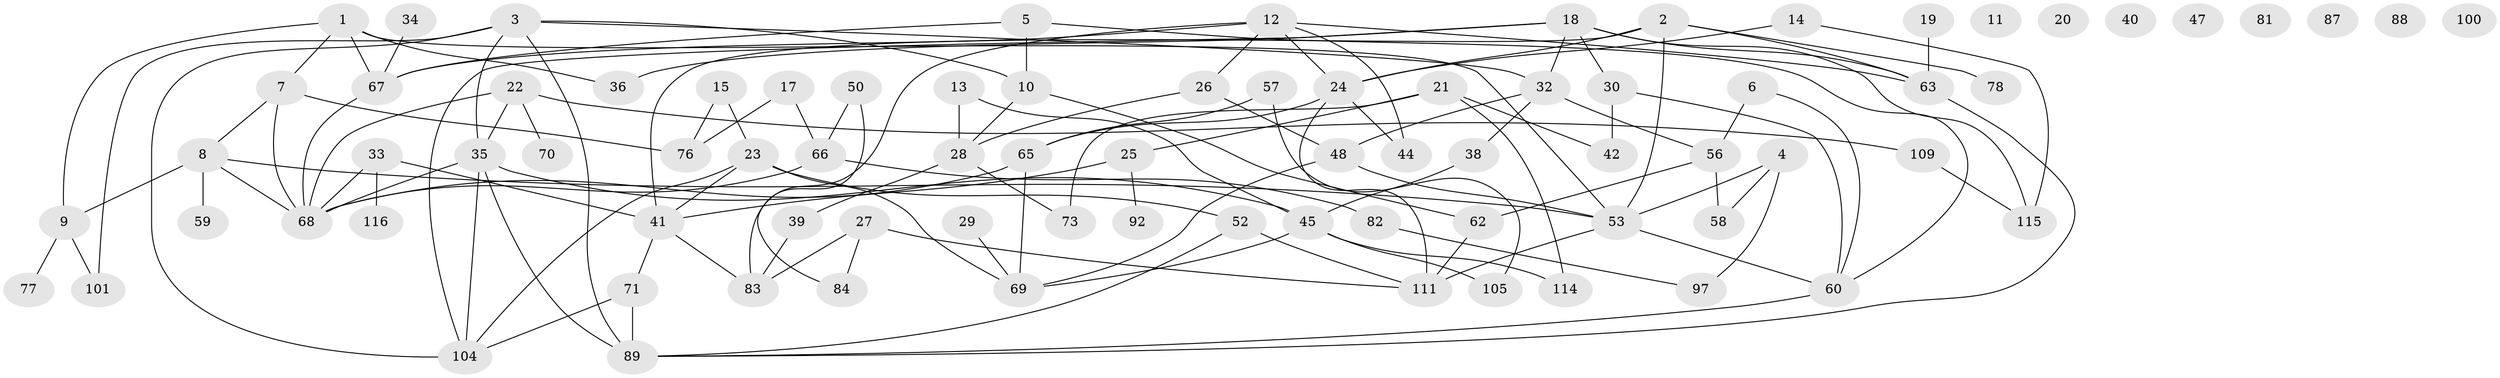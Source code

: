 // original degree distribution, {4: 0.13114754098360656, 5: 0.10655737704918032, 3: 0.26229508196721313, 2: 0.28688524590163933, 0: 0.06557377049180328, 1: 0.10655737704918032, 6: 0.040983606557377046}
// Generated by graph-tools (version 1.1) at 2025/41/03/06/25 10:41:23]
// undirected, 82 vertices, 125 edges
graph export_dot {
graph [start="1"]
  node [color=gray90,style=filled];
  1 [super="+46"];
  2 [super="+61"];
  3 [super="+16"];
  4 [super="+91"];
  5 [super="+96"];
  6;
  7 [super="+74"];
  8;
  9 [super="+106"];
  10 [super="+93"];
  11;
  12 [super="+110"];
  13;
  14;
  15 [super="+80"];
  17 [super="+118"];
  18 [super="+121"];
  19 [super="+95"];
  20;
  21 [super="+43"];
  22 [super="+51"];
  23 [super="+120"];
  24 [super="+31"];
  25;
  26 [super="+86"];
  27 [super="+49"];
  28 [super="+102"];
  29;
  30 [super="+55"];
  32 [super="+94"];
  33 [super="+37"];
  34 [super="+64"];
  35 [super="+98"];
  36;
  38;
  39;
  40;
  41 [super="+90"];
  42 [super="+54"];
  44;
  45 [super="+72"];
  47;
  48 [super="+119"];
  50 [super="+75"];
  52;
  53 [super="+85"];
  56 [super="+79"];
  57;
  58;
  59;
  60 [super="+108"];
  62;
  63;
  65 [super="+117"];
  66;
  67;
  68 [super="+107"];
  69 [super="+122"];
  70;
  71;
  73;
  76;
  77;
  78;
  81;
  82 [super="+112"];
  83 [super="+103"];
  84;
  87;
  88;
  89 [super="+99"];
  92;
  97;
  100;
  101;
  104;
  105 [super="+113"];
  109;
  111;
  114;
  115;
  116;
  1 -- 7;
  1 -- 36;
  1 -- 9;
  1 -- 67;
  1 -- 53;
  2 -- 24;
  2 -- 63;
  2 -- 53;
  2 -- 41;
  2 -- 78;
  3 -- 10;
  3 -- 101;
  3 -- 35;
  3 -- 32;
  3 -- 104;
  3 -- 89;
  4 -- 97;
  4 -- 53;
  4 -- 58;
  5 -- 10;
  5 -- 67;
  5 -- 60;
  6 -- 56;
  6 -- 60;
  7 -- 8;
  7 -- 68;
  7 -- 76;
  8 -- 53;
  8 -- 59;
  8 -- 9;
  8 -- 68;
  9 -- 77;
  9 -- 101;
  10 -- 28 [weight=2];
  10 -- 62;
  12 -- 44;
  12 -- 63;
  12 -- 67;
  12 -- 24;
  12 -- 83;
  12 -- 26;
  13 -- 28;
  13 -- 45;
  14 -- 24;
  14 -- 115;
  15 -- 76;
  15 -- 23;
  17 -- 66;
  17 -- 76;
  18 -- 30;
  18 -- 36;
  18 -- 63;
  18 -- 104;
  18 -- 115;
  18 -- 32;
  19 -- 63;
  21 -- 73;
  21 -- 114;
  21 -- 25;
  21 -- 42;
  22 -- 68;
  22 -- 70;
  22 -- 109;
  22 -- 35;
  23 -- 104;
  23 -- 52;
  23 -- 69;
  23 -- 41;
  24 -- 111;
  24 -- 44;
  24 -- 65;
  25 -- 92;
  25 -- 41;
  26 -- 28;
  26 -- 48;
  27 -- 84;
  27 -- 83;
  27 -- 111;
  28 -- 73;
  28 -- 39;
  29 -- 69;
  30 -- 60;
  30 -- 42;
  32 -- 56;
  32 -- 48 [weight=2];
  32 -- 38;
  33 -- 116;
  33 -- 68 [weight=2];
  33 -- 41;
  34 -- 67;
  35 -- 68;
  35 -- 104;
  35 -- 45;
  35 -- 89 [weight=2];
  38 -- 45;
  39 -- 83;
  41 -- 71;
  41 -- 83;
  45 -- 114;
  45 -- 69;
  45 -- 105;
  48 -- 53;
  48 -- 69;
  50 -- 66;
  50 -- 84;
  52 -- 89;
  52 -- 111;
  53 -- 60;
  53 -- 111;
  56 -- 58;
  56 -- 62;
  57 -- 65;
  57 -- 105;
  60 -- 89;
  62 -- 111;
  63 -- 89;
  65 -- 68;
  65 -- 69;
  66 -- 68;
  66 -- 82;
  67 -- 68;
  71 -- 104;
  71 -- 89;
  82 -- 97;
  109 -- 115;
}
